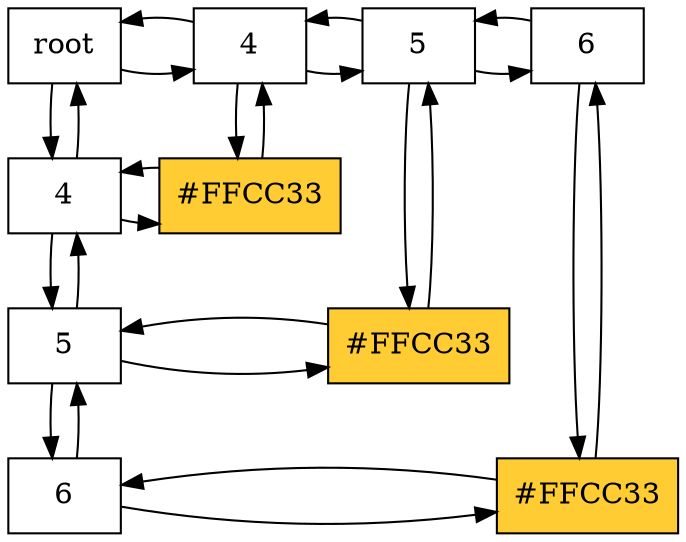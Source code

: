  digraph Matrix {
 node[shape = "box"]
 "Nodo0_0"[label = "root", group="0"]                                                                                                                  
 "Nodo0_0"->"Nodo5_0"
 "Nodo0_0"->"Nodo5_0"[dir = back]
 "Nodo0_0"->"Nodo0_5"
 "Nodo0_0"->"Nodo0_5"[dir = back]
 "Nodo5_0"[label = "4", group="5"]                                                                                                                     
 "Nodo5_0"->"Nodo6_0"
 "Nodo5_0"->"Nodo6_0"[dir = back]
 "Nodo5_0"->"Nodo5_5"
 "Nodo5_0"->"Nodo5_5"[dir = back]
 "Nodo6_0"[label = "5", group="6"]                                                                                                                     
 "Nodo6_0"->"Nodo7_0"
 "Nodo6_0"->"Nodo7_0"[dir = back]
 "Nodo6_0"->"Nodo6_6"
 "Nodo6_0"->"Nodo6_6"[dir = back]
 "Nodo7_0"[label = "6", group="7"]                                                                                                                     
 "Nodo7_0"->"Nodo7_7"
 "Nodo7_0"->"Nodo7_7"[dir = back]
 {rank=same;"Nodo0_0";"Nodo5_0";"Nodo6_0";"Nodo7_0"}
 "Nodo0_5"[label = "4", group="0"]                                                                                                                     
 "Nodo0_5"->"Nodo5_5"
 "Nodo0_5"->"Nodo5_5"[dir = back]
 "Nodo0_5"->"Nodo0_6"
 "Nodo0_5"->"Nodo0_6"[dir = back]
 "Nodo5_5"[label = "#FFCC33", style = filled, fillcolor= "#FFCC33" group="5"]                                                                          
 {rank=same;"Nodo0_5";"Nodo5_5"}
 "Nodo0_6"[label = "5", group="0"]                                                                                                                     
 "Nodo0_6"->"Nodo6_6"
 "Nodo0_6"->"Nodo6_6"[dir = back]
 "Nodo0_6"->"Nodo0_7"
 "Nodo0_6"->"Nodo0_7"[dir = back]
 "Nodo6_6"[label = "#FFCC33", style = filled, fillcolor= "#FFCC33" group="6"]                                                                          
 {rank=same;"Nodo0_6";"Nodo6_6"}
 "Nodo0_7"[label = "6", group="0"]                                                                                                                     
 "Nodo0_7"->"Nodo7_7"
 "Nodo0_7"->"Nodo7_7"[dir = back]
 "Nodo7_7"[label = "#FFCC33", style = filled, fillcolor= "#FFCC33" group="7"]                                                                          
 {rank=same;"Nodo0_7";"Nodo7_7"}
 }
